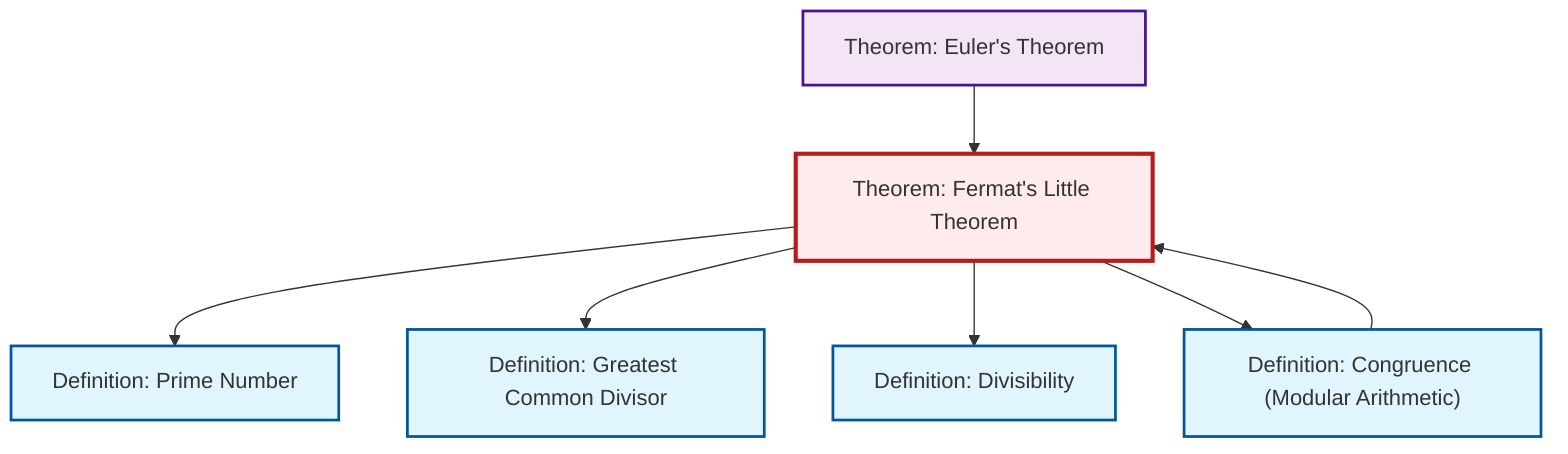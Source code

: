 graph TD
    classDef definition fill:#e1f5fe,stroke:#01579b,stroke-width:2px
    classDef theorem fill:#f3e5f5,stroke:#4a148c,stroke-width:2px
    classDef axiom fill:#fff3e0,stroke:#e65100,stroke-width:2px
    classDef example fill:#e8f5e9,stroke:#1b5e20,stroke-width:2px
    classDef current fill:#ffebee,stroke:#b71c1c,stroke-width:3px
    def-prime["Definition: Prime Number"]:::definition
    thm-euler["Theorem: Euler's Theorem"]:::theorem
    def-congruence["Definition: Congruence (Modular Arithmetic)"]:::definition
    def-divisibility["Definition: Divisibility"]:::definition
    thm-fermat-little["Theorem: Fermat's Little Theorem"]:::theorem
    def-gcd["Definition: Greatest Common Divisor"]:::definition
    thm-fermat-little --> def-prime
    thm-fermat-little --> def-gcd
    thm-fermat-little --> def-divisibility
    def-congruence --> thm-fermat-little
    thm-euler --> thm-fermat-little
    thm-fermat-little --> def-congruence
    class thm-fermat-little current